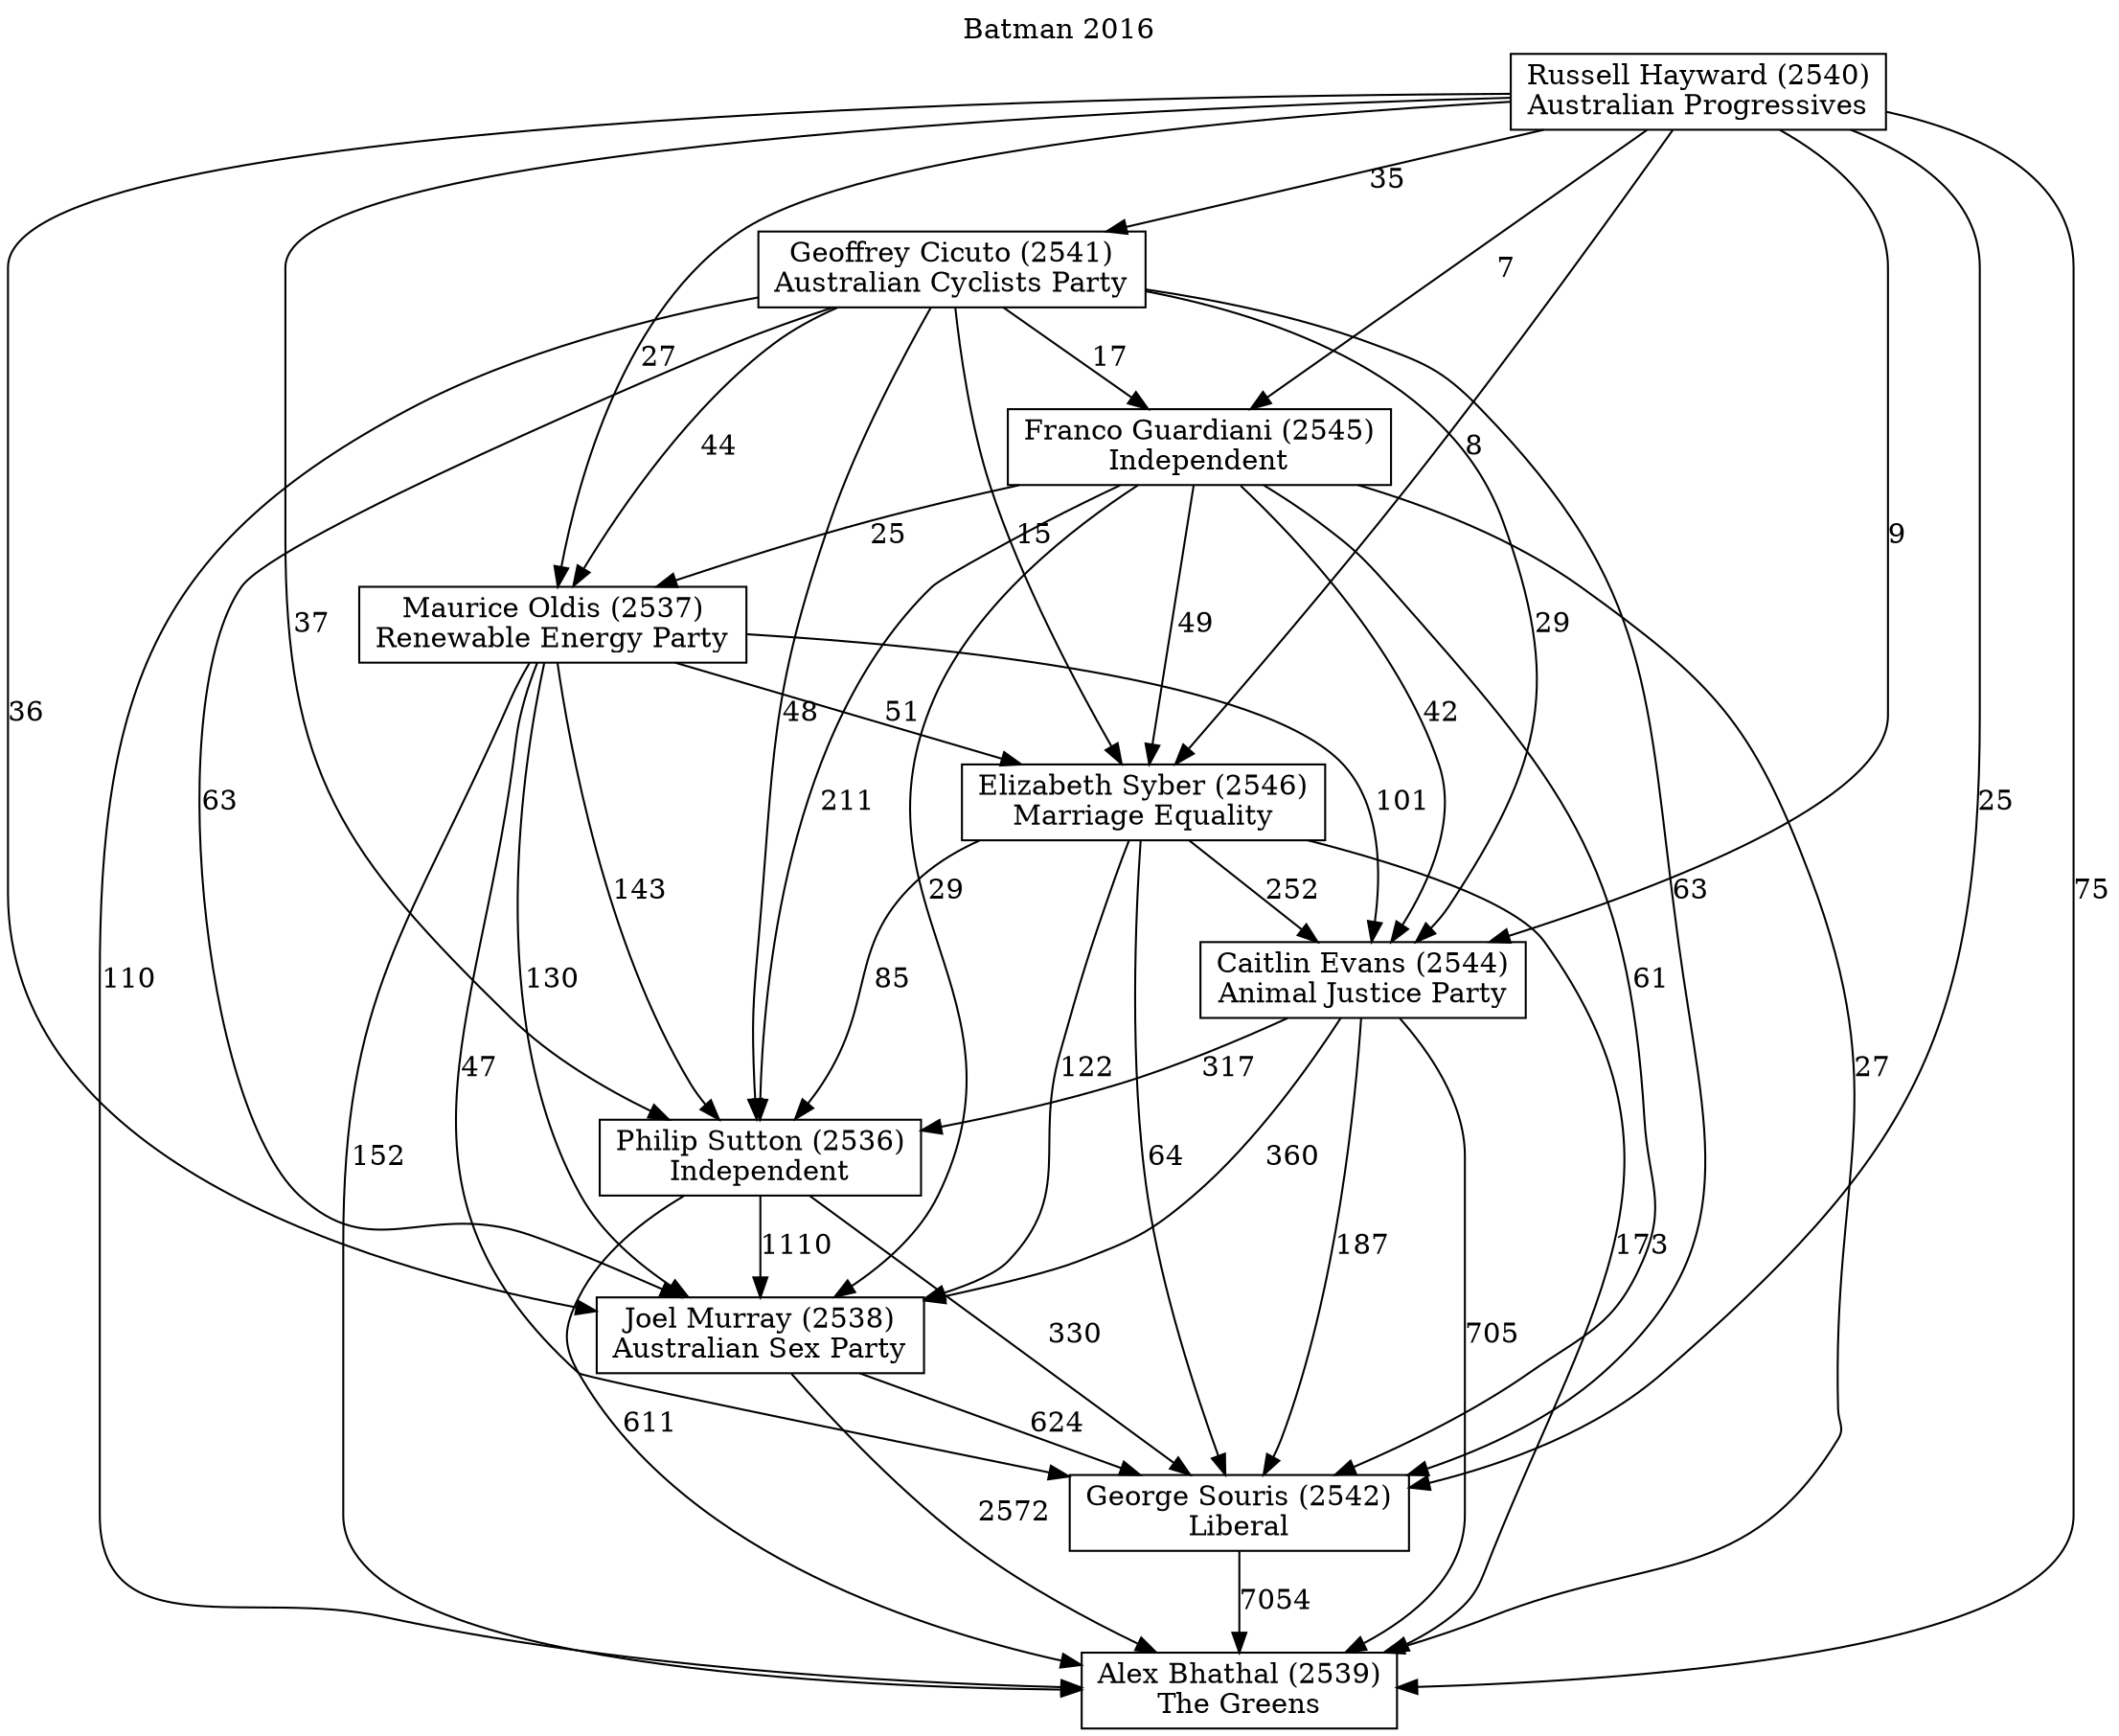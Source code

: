 // House preference flow
digraph "Alex Bhathal (2539)_Batman_2016" {
	graph [label="Batman 2016" labelloc=t mclimit=10]
	node [shape=box]
	"Alex Bhathal (2539)" [label="Alex Bhathal (2539)
The Greens"]
	"George Souris (2542)" [label="George Souris (2542)
Liberal"]
	"Joel Murray (2538)" [label="Joel Murray (2538)
Australian Sex Party"]
	"Philip Sutton (2536)" [label="Philip Sutton (2536)
Independent"]
	"Caitlin Evans (2544)" [label="Caitlin Evans (2544)
Animal Justice Party"]
	"Elizabeth Syber (2546)" [label="Elizabeth Syber (2546)
Marriage Equality"]
	"Maurice Oldis (2537)" [label="Maurice Oldis (2537)
Renewable Energy Party"]
	"Franco Guardiani (2545)" [label="Franco Guardiani (2545)
Independent"]
	"Geoffrey Cicuto (2541)" [label="Geoffrey Cicuto (2541)
Australian Cyclists Party"]
	"Russell Hayward (2540)" [label="Russell Hayward (2540)
Australian Progressives"]
	"George Souris (2542)" -> "Alex Bhathal (2539)" [label=7054]
	"Joel Murray (2538)" -> "George Souris (2542)" [label=624]
	"Philip Sutton (2536)" -> "Joel Murray (2538)" [label=1110]
	"Caitlin Evans (2544)" -> "Philip Sutton (2536)" [label=317]
	"Elizabeth Syber (2546)" -> "Caitlin Evans (2544)" [label=252]
	"Maurice Oldis (2537)" -> "Elizabeth Syber (2546)" [label=51]
	"Franco Guardiani (2545)" -> "Maurice Oldis (2537)" [label=25]
	"Geoffrey Cicuto (2541)" -> "Franco Guardiani (2545)" [label=17]
	"Russell Hayward (2540)" -> "Geoffrey Cicuto (2541)" [label=35]
	"Joel Murray (2538)" -> "Alex Bhathal (2539)" [label=2572]
	"Philip Sutton (2536)" -> "Alex Bhathal (2539)" [label=611]
	"Caitlin Evans (2544)" -> "Alex Bhathal (2539)" [label=705]
	"Elizabeth Syber (2546)" -> "Alex Bhathal (2539)" [label=173]
	"Maurice Oldis (2537)" -> "Alex Bhathal (2539)" [label=152]
	"Franco Guardiani (2545)" -> "Alex Bhathal (2539)" [label=27]
	"Geoffrey Cicuto (2541)" -> "Alex Bhathal (2539)" [label=110]
	"Russell Hayward (2540)" -> "Alex Bhathal (2539)" [label=75]
	"Russell Hayward (2540)" -> "Franco Guardiani (2545)" [label=7]
	"Geoffrey Cicuto (2541)" -> "Maurice Oldis (2537)" [label=44]
	"Russell Hayward (2540)" -> "Maurice Oldis (2537)" [label=27]
	"Franco Guardiani (2545)" -> "Elizabeth Syber (2546)" [label=49]
	"Geoffrey Cicuto (2541)" -> "Elizabeth Syber (2546)" [label=15]
	"Russell Hayward (2540)" -> "Elizabeth Syber (2546)" [label=8]
	"Maurice Oldis (2537)" -> "Caitlin Evans (2544)" [label=101]
	"Franco Guardiani (2545)" -> "Caitlin Evans (2544)" [label=42]
	"Geoffrey Cicuto (2541)" -> "Caitlin Evans (2544)" [label=29]
	"Russell Hayward (2540)" -> "Caitlin Evans (2544)" [label=9]
	"Elizabeth Syber (2546)" -> "Philip Sutton (2536)" [label=85]
	"Maurice Oldis (2537)" -> "Philip Sutton (2536)" [label=143]
	"Franco Guardiani (2545)" -> "Philip Sutton (2536)" [label=211]
	"Geoffrey Cicuto (2541)" -> "Philip Sutton (2536)" [label=48]
	"Russell Hayward (2540)" -> "Philip Sutton (2536)" [label=37]
	"Caitlin Evans (2544)" -> "Joel Murray (2538)" [label=360]
	"Elizabeth Syber (2546)" -> "Joel Murray (2538)" [label=122]
	"Maurice Oldis (2537)" -> "Joel Murray (2538)" [label=130]
	"Franco Guardiani (2545)" -> "Joel Murray (2538)" [label=29]
	"Geoffrey Cicuto (2541)" -> "Joel Murray (2538)" [label=63]
	"Russell Hayward (2540)" -> "Joel Murray (2538)" [label=36]
	"Philip Sutton (2536)" -> "George Souris (2542)" [label=330]
	"Caitlin Evans (2544)" -> "George Souris (2542)" [label=187]
	"Elizabeth Syber (2546)" -> "George Souris (2542)" [label=64]
	"Maurice Oldis (2537)" -> "George Souris (2542)" [label=47]
	"Franco Guardiani (2545)" -> "George Souris (2542)" [label=61]
	"Geoffrey Cicuto (2541)" -> "George Souris (2542)" [label=63]
	"Russell Hayward (2540)" -> "George Souris (2542)" [label=25]
}
